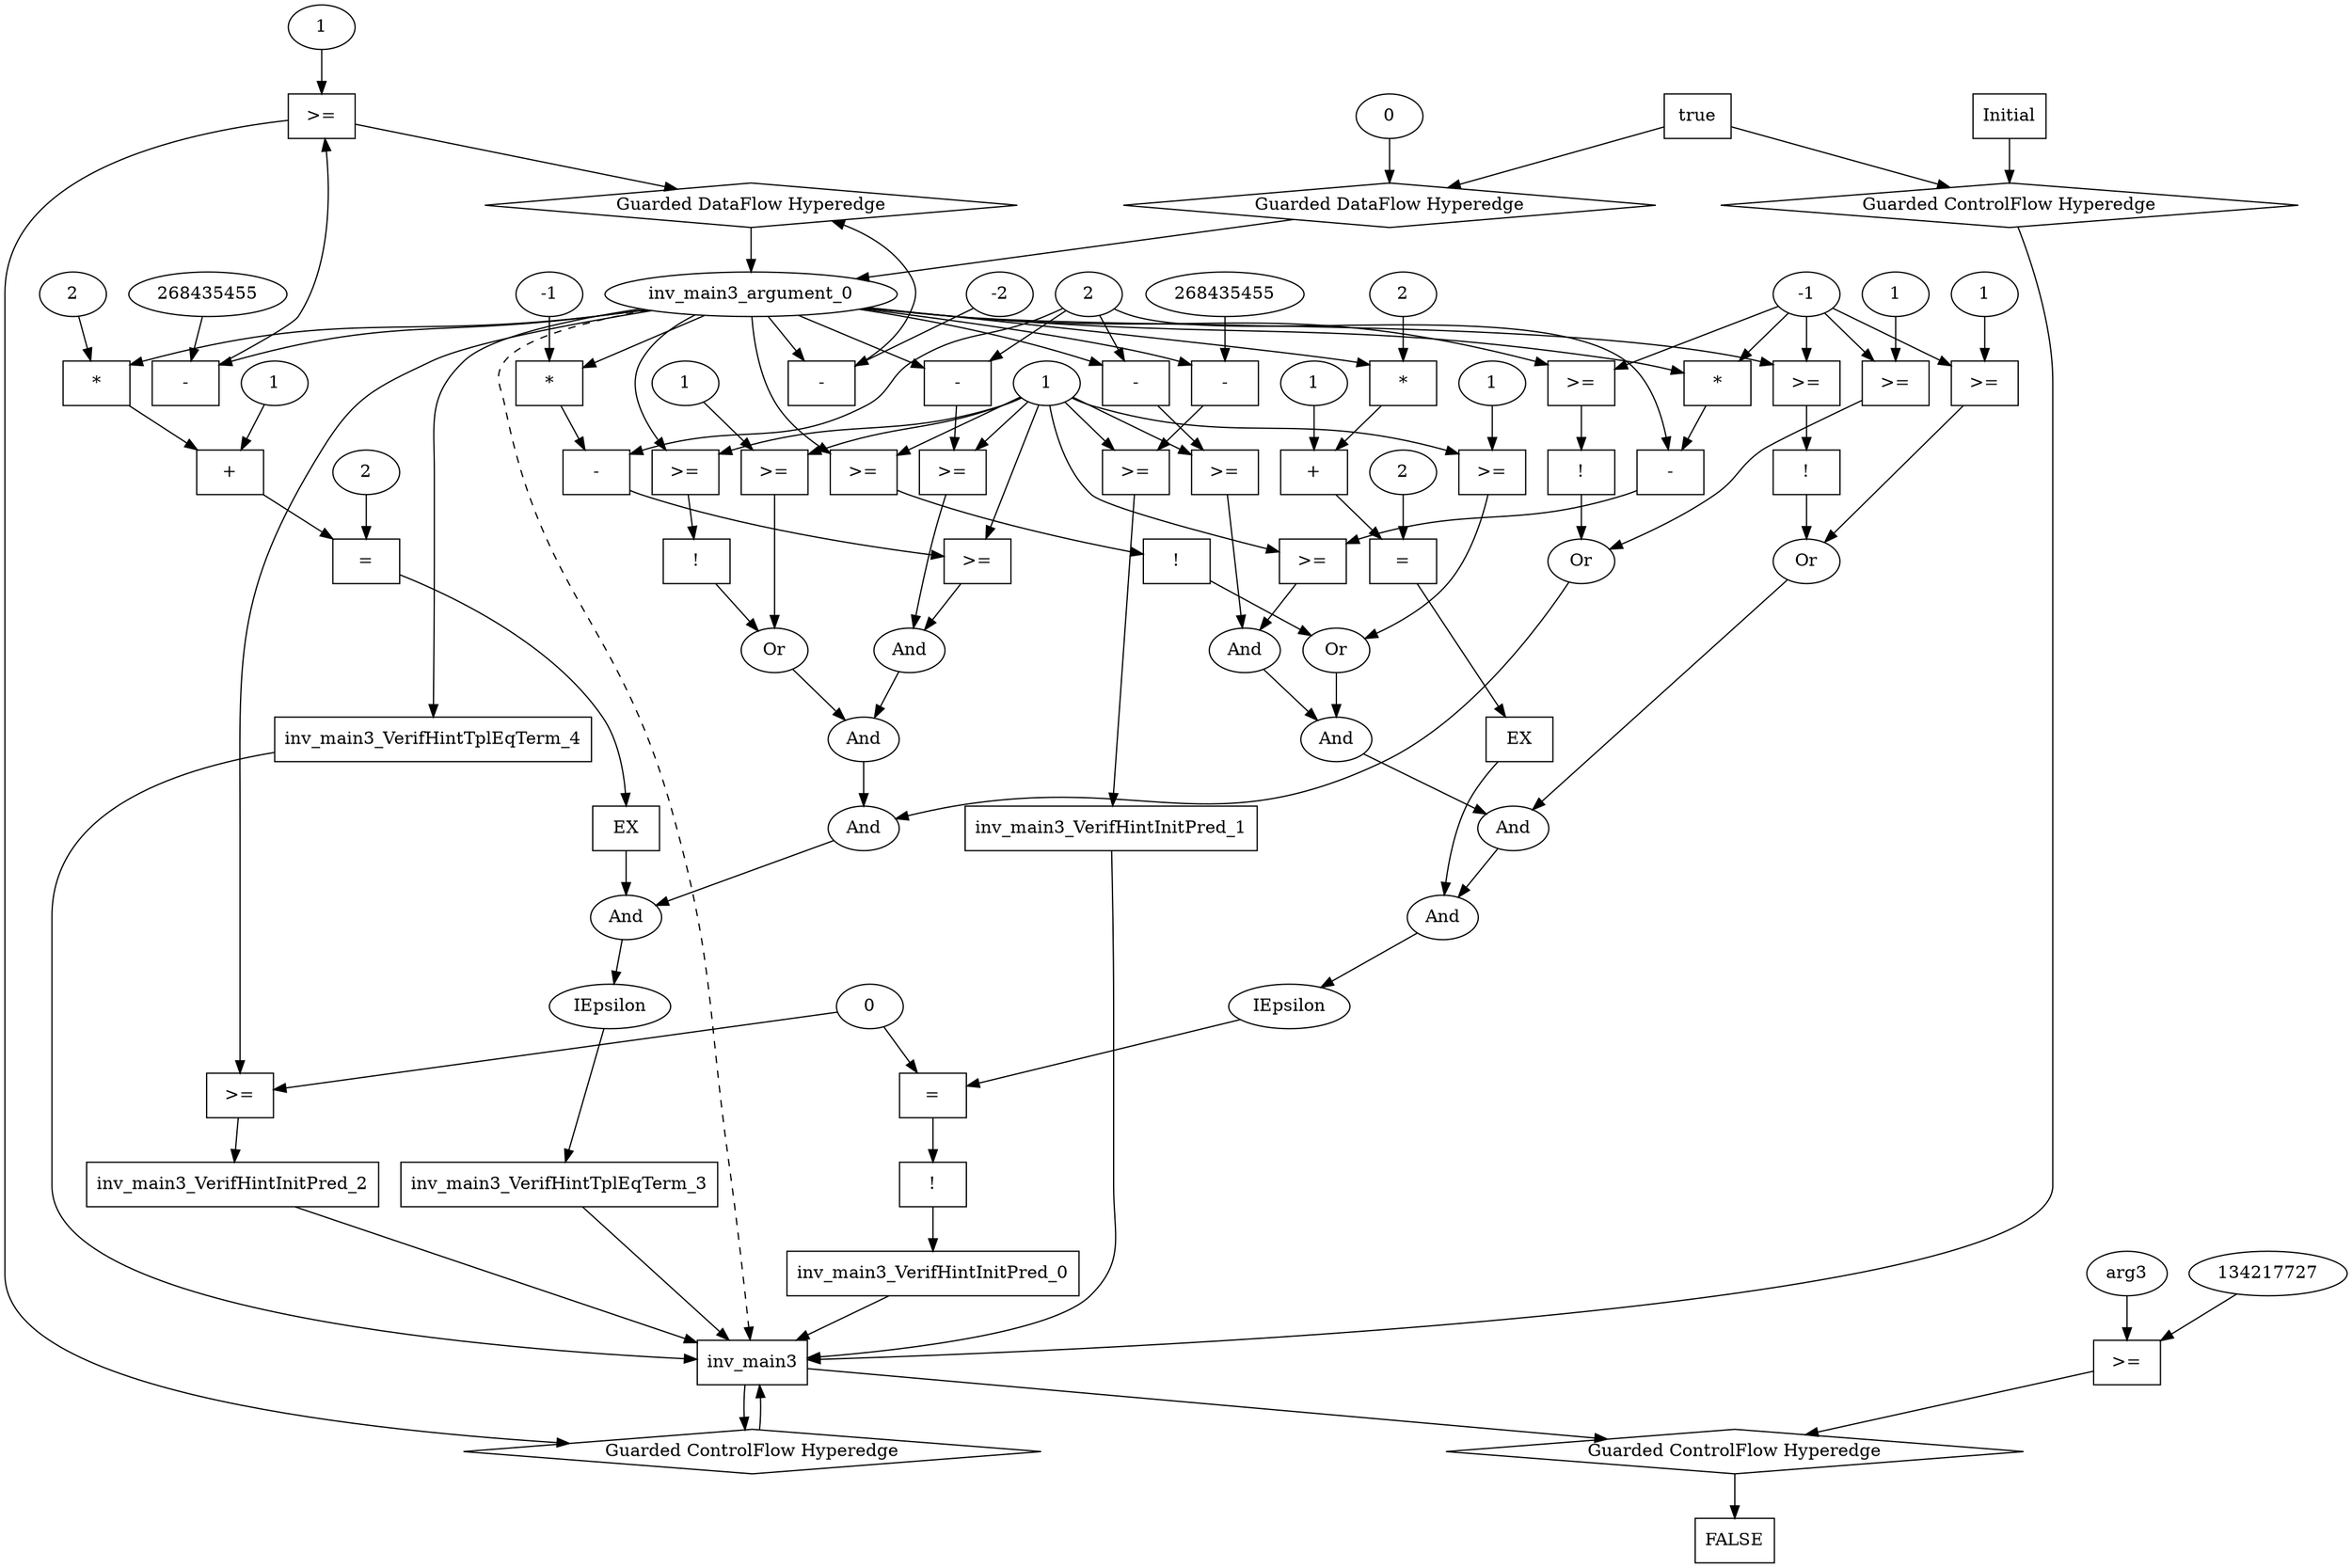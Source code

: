 digraph dag {
inv_main3 [label="inv_main3" shape="rect"];
FALSE [label="FALSE" shape="rect"];
Initial [label="Initial" shape="rect"];
ControlFowHyperEdge_0 [label="Guarded ControlFlow Hyperedge" shape="diamond"];
Initial -> ControlFowHyperEdge_0[label=""]
ControlFowHyperEdge_0 -> inv_main3[label=""]
ControlFowHyperEdge_1 [label="Guarded ControlFlow Hyperedge" shape="diamond"];
inv_main3 -> ControlFowHyperEdge_1[label=""]
ControlFowHyperEdge_1 -> inv_main3[label=""]
ControlFowHyperEdge_2 [label="Guarded ControlFlow Hyperedge" shape="diamond"];
inv_main3 -> ControlFowHyperEdge_2[label=""]
ControlFowHyperEdge_2 -> FALSE[label=""]
inv_main3_argument_0 [label="inv_main3_argument_0" shape="oval"];
inv_main3_argument_0 -> inv_main3[label="" style="dashed"]

true_0 [label="true" shape="rect"];
true_0->ControlFowHyperEdge_0 [label=""];
xxxinv_main3___Initial_0xxxdataFlow_0_node_0 [label="0"];

xxxinv_main3___Initial_0xxxdataFlow_0_node_0->DataFowHyperEdge_0_inv_main3_argument_0 [label=""];
xxxinv_main3___inv_main3_1xxxguard_0_node_0 [label=">=" shape="rect"];
xxxinv_main3___inv_main3_1xxxguard_0_node_1 [label="-" shape="rect"];
xxxinv_main3___inv_main3_1xxxguard_0_node_2 [label="268435455"];
xxxinv_main3___inv_main3_1xxxguard_0_node_4 [label="1"];
xxxinv_main3___inv_main3_1xxxguard_0_node_1->xxxinv_main3___inv_main3_1xxxguard_0_node_0
xxxinv_main3___inv_main3_1xxxguard_0_node_4->xxxinv_main3___inv_main3_1xxxguard_0_node_0
xxxinv_main3___inv_main3_1xxxguard_0_node_2->xxxinv_main3___inv_main3_1xxxguard_0_node_1
inv_main3_argument_0->xxxinv_main3___inv_main3_1xxxguard_0_node_1

xxxinv_main3___inv_main3_1xxxguard_0_node_0->ControlFowHyperEdge_1 [label=""];
xxxinv_main3___inv_main3_1xxxdataFlow_0_node_0 [label="-" shape="rect"];
xxxinv_main3___inv_main3_1xxxdataFlow_0_node_2 [label="-2"];
inv_main3_argument_0->xxxinv_main3___inv_main3_1xxxdataFlow_0_node_0
xxxinv_main3___inv_main3_1xxxdataFlow_0_node_2->xxxinv_main3___inv_main3_1xxxdataFlow_0_node_0

xxxinv_main3___inv_main3_1xxxdataFlow_0_node_0->DataFowHyperEdge_1_inv_main3_argument_0 [label=""];
xxxFALSE___inv_main3_2xxxguard_0_node_0 [label=">=" shape="rect"];
xxxFALSE___inv_main3_2xxxguard_0_node_1 [label="arg3"];
xxxFALSE___inv_main3_2xxxguard_0_node_2 [label="134217727"];
xxxFALSE___inv_main3_2xxxguard_0_node_1->xxxFALSE___inv_main3_2xxxguard_0_node_0
xxxFALSE___inv_main3_2xxxguard_0_node_2->xxxFALSE___inv_main3_2xxxguard_0_node_0

xxxFALSE___inv_main3_2xxxguard_0_node_0->ControlFowHyperEdge_2 [label=""];
DataFowHyperEdge_0_inv_main3_argument_0 [label="Guarded DataFlow Hyperedge" shape="diamond"];
DataFowHyperEdge_0_inv_main3_argument_0 -> inv_main3_argument_0[label=""]
true_0->DataFowHyperEdge_0_inv_main3_argument_0 [label=""];
DataFowHyperEdge_1_inv_main3_argument_0 [label="Guarded DataFlow Hyperedge" shape="diamond"];
DataFowHyperEdge_1_inv_main3_argument_0 -> inv_main3_argument_0[label=""]
xxxinv_main3___inv_main3_1xxxguard_0_node_0 -> DataFowHyperEdge_1_inv_main3_argument_0[label=""]




inv_main3_VerifHintInitPred_0 [label="inv_main3_VerifHintInitPred_0" shape="rect"];
inv_main3predicate_0_node_0 -> inv_main3_VerifHintInitPred_0[label="" ];
inv_main3_VerifHintInitPred_0 -> inv_main3[label="" ];
inv_main3predicate_0_node_0 [label="!" shape="rect"];
inv_main3predicate_0_node_1 [label="=" shape="rect"];
inv_main3predicate_0_node_2 [label="IEpsilon"];
inv_main3predicate_0_node_3 [label="And"];
inv_main3predicate_0_node_4 [label="And"];
inv_main3predicate_0_node_5 [label="And"];
inv_main3predicate_0_node_6 [label="And"];
inv_main3predicate_0_node_7 [label=">=" shape="rect"];
inv_main3predicate_0_node_8 [label="-" shape="rect"];
inv_main3predicate_0_node_9 [label="2"];
inv_main3_argument_0 [label="inv_main3_argument_0"];
inv_main3predicate_0_node_11 [label="1"];
inv_main3predicate_0_node_12 [label=">=" shape="rect"];
inv_main3predicate_0_node_13 [label="-" shape="rect"];
inv_main3predicate_0_node_15 [label="*" shape="rect"];
inv_main3predicate_0_node_16 [label="-1"];
inv_main3_argument_0 [label="inv_main3_argument_0"];
inv_main3predicate_0_node_19 [label="Or"];
inv_main3predicate_0_node_20 [label="!" shape="rect"];
inv_main3predicate_0_node_21 [label=">=" shape="rect"];
inv_main3_argument_0 [label="inv_main3_argument_0"];
inv_main3predicate_0_node_24 [label=">=" shape="rect"];
inv_main3predicate_0_node_25 [label="1"];
inv_main3predicate_0_node_27 [label="Or"];
inv_main3predicate_0_node_28 [label="!" shape="rect"];
inv_main3predicate_0_node_29 [label=">=" shape="rect"];
inv_main3predicate_0_node_16 [label="-1"];
inv_main3_argument_0 [label="inv_main3_argument_0"];
inv_main3predicate_0_node_32 [label=">=" shape="rect"];
inv_main3predicate_0_node_34 [label="1"];
inv_main3predicate_0_node_35 [label="EX" shape="rect"];
inv_main3predicate_0_node_36 [label="=" shape="rect"];
inv_main3predicate_0_node_37 [label="2"];
inv_main3predicate_0_node_38 [label="+" shape="rect"];
inv_main3predicate_0_node_39 [label="*" shape="rect"];
inv_main3predicate_0_node_40 [label="2"];
inv_main3_argument_0 [label="inv_main3_argument_0"];
inv_main3predicate_0_node_42 [label="1"];
inv_main3predicate_0_node_43 [label="0"];
inv_main3predicate_0_node_1->inv_main3predicate_0_node_0
inv_main3predicate_0_node_2->inv_main3predicate_0_node_1
inv_main3predicate_0_node_43->inv_main3predicate_0_node_1
inv_main3predicate_0_node_3->inv_main3predicate_0_node_2
inv_main3predicate_0_node_4->inv_main3predicate_0_node_3
inv_main3predicate_0_node_35->inv_main3predicate_0_node_3
inv_main3predicate_0_node_5->inv_main3predicate_0_node_4
inv_main3predicate_0_node_27->inv_main3predicate_0_node_4
inv_main3predicate_0_node_6->inv_main3predicate_0_node_5
inv_main3predicate_0_node_19->inv_main3predicate_0_node_5
inv_main3predicate_0_node_7->inv_main3predicate_0_node_6
inv_main3predicate_0_node_12->inv_main3predicate_0_node_6
inv_main3predicate_0_node_8->inv_main3predicate_0_node_7
inv_main3predicate_0_node_11->inv_main3predicate_0_node_7
inv_main3predicate_0_node_9->inv_main3predicate_0_node_8
inv_main3_argument_0->inv_main3predicate_0_node_8
inv_main3predicate_0_node_13->inv_main3predicate_0_node_12
inv_main3predicate_0_node_11->inv_main3predicate_0_node_12
inv_main3predicate_0_node_9->inv_main3predicate_0_node_13
inv_main3predicate_0_node_15->inv_main3predicate_0_node_13
inv_main3_argument_0->inv_main3predicate_0_node_15
inv_main3predicate_0_node_16->inv_main3predicate_0_node_15
inv_main3predicate_0_node_20->inv_main3predicate_0_node_19
inv_main3predicate_0_node_24->inv_main3predicate_0_node_19
inv_main3predicate_0_node_21->inv_main3predicate_0_node_20
inv_main3predicate_0_node_11->inv_main3predicate_0_node_21
inv_main3_argument_0->inv_main3predicate_0_node_21
inv_main3predicate_0_node_11->inv_main3predicate_0_node_24
inv_main3predicate_0_node_25->inv_main3predicate_0_node_24
inv_main3predicate_0_node_28->inv_main3predicate_0_node_27
inv_main3predicate_0_node_32->inv_main3predicate_0_node_27
inv_main3predicate_0_node_29->inv_main3predicate_0_node_28
inv_main3predicate_0_node_16->inv_main3predicate_0_node_29
inv_main3_argument_0->inv_main3predicate_0_node_29
inv_main3predicate_0_node_16->inv_main3predicate_0_node_32
inv_main3predicate_0_node_34->inv_main3predicate_0_node_32
inv_main3predicate_0_node_36->inv_main3predicate_0_node_35
inv_main3predicate_0_node_38->inv_main3predicate_0_node_36
inv_main3predicate_0_node_37->inv_main3predicate_0_node_36
inv_main3predicate_0_node_39->inv_main3predicate_0_node_38
inv_main3predicate_0_node_42->inv_main3predicate_0_node_38
inv_main3predicate_0_node_40->inv_main3predicate_0_node_39
inv_main3_argument_0->inv_main3predicate_0_node_39

inv_main3_VerifHintInitPred_1 [label="inv_main3_VerifHintInitPred_1" shape="rect"];
inv_main3predicate_1_node_0 -> inv_main3_VerifHintInitPred_1[label="" ];
inv_main3_VerifHintInitPred_1 -> inv_main3[label="" ];
inv_main3predicate_1_node_0 [label=">=" shape="rect"];
inv_main3predicate_1_node_1 [label="-" shape="rect"];
inv_main3predicate_1_node_2 [label="268435455"];
inv_main3_argument_0 [label="inv_main3_argument_0"];
inv_main3predicate_1_node_1->inv_main3predicate_1_node_0
inv_main3predicate_0_node_11->inv_main3predicate_1_node_0
inv_main3predicate_1_node_2->inv_main3predicate_1_node_1
inv_main3_argument_0->inv_main3predicate_1_node_1

inv_main3_VerifHintInitPred_2 [label="inv_main3_VerifHintInitPred_2" shape="rect"];
inv_main3predicate_2_node_0 -> inv_main3_VerifHintInitPred_2[label="" ];
inv_main3_VerifHintInitPred_2 -> inv_main3[label="" ];
inv_main3predicate_2_node_0 [label=">=" shape="rect"];
inv_main3_argument_0 [label="inv_main3_argument_0"];
inv_main3predicate_0_node_43->inv_main3predicate_2_node_0
inv_main3_argument_0->inv_main3predicate_2_node_0

inv_main3_VerifHintTplEqTerm_3 [label="inv_main3_VerifHintTplEqTerm_3" shape="rect"];
inv_main3predicate_3_node_0 -> inv_main3_VerifHintTplEqTerm_3[label="" ];
inv_main3_VerifHintTplEqTerm_3 -> inv_main3[label="" ];
inv_main3predicate_3_node_0 [label="IEpsilon"];
inv_main3predicate_3_node_1 [label="And"];
inv_main3predicate_3_node_2 [label="And"];
inv_main3predicate_3_node_3 [label="And"];
inv_main3predicate_3_node_4 [label="And"];
inv_main3predicate_3_node_5 [label=">=" shape="rect"];
inv_main3predicate_3_node_6 [label="-" shape="rect"];
inv_main3_argument_0 [label="inv_main3_argument_0"];
inv_main3predicate_3_node_10 [label=">=" shape="rect"];
inv_main3predicate_3_node_11 [label="-" shape="rect"];
inv_main3predicate_3_node_13 [label="*" shape="rect"];
inv_main3predicate_3_node_14 [label="-1"];
inv_main3_argument_0 [label="inv_main3_argument_0"];
inv_main3predicate_3_node_17 [label="Or"];
inv_main3predicate_3_node_18 [label="!" shape="rect"];
inv_main3predicate_3_node_19 [label=">=" shape="rect"];
inv_main3_argument_0 [label="inv_main3_argument_0"];
inv_main3predicate_3_node_22 [label=">=" shape="rect"];
inv_main3predicate_3_node_23 [label="1"];
inv_main3predicate_3_node_25 [label="Or"];
inv_main3predicate_3_node_26 [label="!" shape="rect"];
inv_main3predicate_3_node_27 [label=">=" shape="rect"];
inv_main3_argument_0 [label="inv_main3_argument_0"];
inv_main3predicate_3_node_30 [label=">=" shape="rect"];
inv_main3predicate_3_node_32 [label="1"];
inv_main3predicate_3_node_33 [label="EX" shape="rect"];
inv_main3predicate_3_node_34 [label="=" shape="rect"];
inv_main3predicate_3_node_35 [label="2"];
inv_main3predicate_3_node_36 [label="+" shape="rect"];
inv_main3predicate_3_node_37 [label="*" shape="rect"];
inv_main3predicate_3_node_38 [label="2"];
inv_main3_argument_0 [label="inv_main3_argument_0"];
inv_main3predicate_3_node_40 [label="1"];
inv_main3predicate_3_node_1->inv_main3predicate_3_node_0
inv_main3predicate_3_node_2->inv_main3predicate_3_node_1
inv_main3predicate_3_node_33->inv_main3predicate_3_node_1
inv_main3predicate_3_node_3->inv_main3predicate_3_node_2
inv_main3predicate_3_node_25->inv_main3predicate_3_node_2
inv_main3predicate_3_node_4->inv_main3predicate_3_node_3
inv_main3predicate_3_node_17->inv_main3predicate_3_node_3
inv_main3predicate_3_node_5->inv_main3predicate_3_node_4
inv_main3predicate_3_node_10->inv_main3predicate_3_node_4
inv_main3predicate_3_node_6->inv_main3predicate_3_node_5
inv_main3predicate_0_node_11->inv_main3predicate_3_node_5
inv_main3predicate_0_node_9->inv_main3predicate_3_node_6
inv_main3_argument_0->inv_main3predicate_3_node_6
inv_main3predicate_3_node_11->inv_main3predicate_3_node_10
inv_main3predicate_0_node_11->inv_main3predicate_3_node_10
inv_main3predicate_0_node_9->inv_main3predicate_3_node_11
inv_main3predicate_3_node_13->inv_main3predicate_3_node_11
inv_main3_argument_0->inv_main3predicate_3_node_13
inv_main3predicate_3_node_14->inv_main3predicate_3_node_13
inv_main3predicate_3_node_18->inv_main3predicate_3_node_17
inv_main3predicate_3_node_22->inv_main3predicate_3_node_17
inv_main3predicate_3_node_19->inv_main3predicate_3_node_18
inv_main3predicate_0_node_11->inv_main3predicate_3_node_19
inv_main3_argument_0->inv_main3predicate_3_node_19
inv_main3predicate_0_node_11->inv_main3predicate_3_node_22
inv_main3predicate_3_node_23->inv_main3predicate_3_node_22
inv_main3predicate_3_node_26->inv_main3predicate_3_node_25
inv_main3predicate_3_node_30->inv_main3predicate_3_node_25
inv_main3predicate_3_node_27->inv_main3predicate_3_node_26
inv_main3predicate_0_node_16->inv_main3predicate_3_node_27
inv_main3_argument_0->inv_main3predicate_3_node_27
inv_main3predicate_0_node_16->inv_main3predicate_3_node_30
inv_main3predicate_3_node_32->inv_main3predicate_3_node_30
inv_main3predicate_3_node_34->inv_main3predicate_3_node_33
inv_main3predicate_3_node_36->inv_main3predicate_3_node_34
inv_main3predicate_3_node_35->inv_main3predicate_3_node_34
inv_main3predicate_3_node_37->inv_main3predicate_3_node_36
inv_main3predicate_3_node_40->inv_main3predicate_3_node_36
inv_main3predicate_3_node_38->inv_main3predicate_3_node_37
inv_main3_argument_0->inv_main3predicate_3_node_37

inv_main3_VerifHintTplEqTerm_4 [label="inv_main3_VerifHintTplEqTerm_4" shape="rect"];
inv_main3_argument_0 -> inv_main3_VerifHintTplEqTerm_4[label="" ];
inv_main3_VerifHintTplEqTerm_4 -> inv_main3[label="" ];
inv_main3_argument_0 [label="inv_main3_argument_0"];

}
